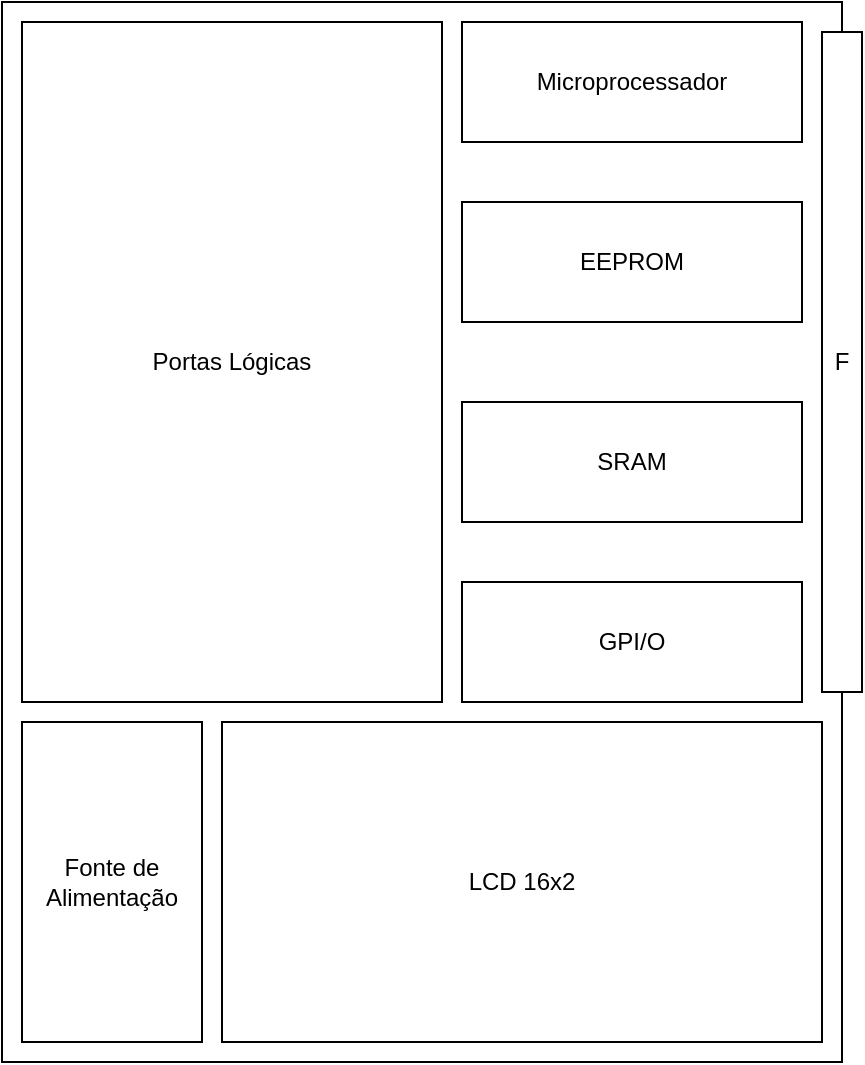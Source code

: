 <mxfile version="14.2.9" type="device"><diagram id="m71KaPTNYkOXW_JJ3653" name="Page-1"><mxGraphModel dx="1185" dy="588" grid="1" gridSize="10" guides="1" tooltips="1" connect="1" arrows="1" fold="1" page="1" pageScale="1" pageWidth="1169" pageHeight="827" math="0" shadow="0"><root><mxCell id="0"/><mxCell id="1" parent="0"/><mxCell id="o_maKSBCMrfmbUnB746B-2" value="" style="rounded=0;whiteSpace=wrap;html=1;" vertex="1" parent="1"><mxGeometry x="390" y="70" width="420" height="530" as="geometry"/></mxCell><mxCell id="o_maKSBCMrfmbUnB746B-3" value="Portas Lógicas" style="rounded=0;whiteSpace=wrap;html=1;" vertex="1" parent="1"><mxGeometry x="400" y="80" width="210" height="340" as="geometry"/></mxCell><mxCell id="o_maKSBCMrfmbUnB746B-4" value="Microprocessador" style="rounded=0;whiteSpace=wrap;html=1;" vertex="1" parent="1"><mxGeometry x="620" y="80" width="170" height="60" as="geometry"/></mxCell><mxCell id="o_maKSBCMrfmbUnB746B-5" value="EEPROM" style="rounded=0;whiteSpace=wrap;html=1;" vertex="1" parent="1"><mxGeometry x="620" y="170" width="170" height="60" as="geometry"/></mxCell><mxCell id="o_maKSBCMrfmbUnB746B-6" value="SRAM" style="rounded=0;whiteSpace=wrap;html=1;" vertex="1" parent="1"><mxGeometry x="620" y="270" width="170" height="60" as="geometry"/></mxCell><mxCell id="o_maKSBCMrfmbUnB746B-7" value="GPI/O" style="rounded=0;whiteSpace=wrap;html=1;" vertex="1" parent="1"><mxGeometry x="620" y="360" width="170" height="60" as="geometry"/></mxCell><mxCell id="o_maKSBCMrfmbUnB746B-8" value="LCD 16x2" style="rounded=0;whiteSpace=wrap;html=1;" vertex="1" parent="1"><mxGeometry x="500" y="430" width="300" height="160" as="geometry"/></mxCell><mxCell id="o_maKSBCMrfmbUnB746B-9" value="Fonte de&lt;br&gt;Alimentação" style="rounded=0;whiteSpace=wrap;html=1;" vertex="1" parent="1"><mxGeometry x="400" y="430" width="90" height="160" as="geometry"/></mxCell><mxCell id="o_maKSBCMrfmbUnB746B-10" value="F" style="rounded=0;whiteSpace=wrap;html=1;" vertex="1" parent="1"><mxGeometry x="800" y="85" width="20" height="330" as="geometry"/></mxCell></root></mxGraphModel></diagram></mxfile>
